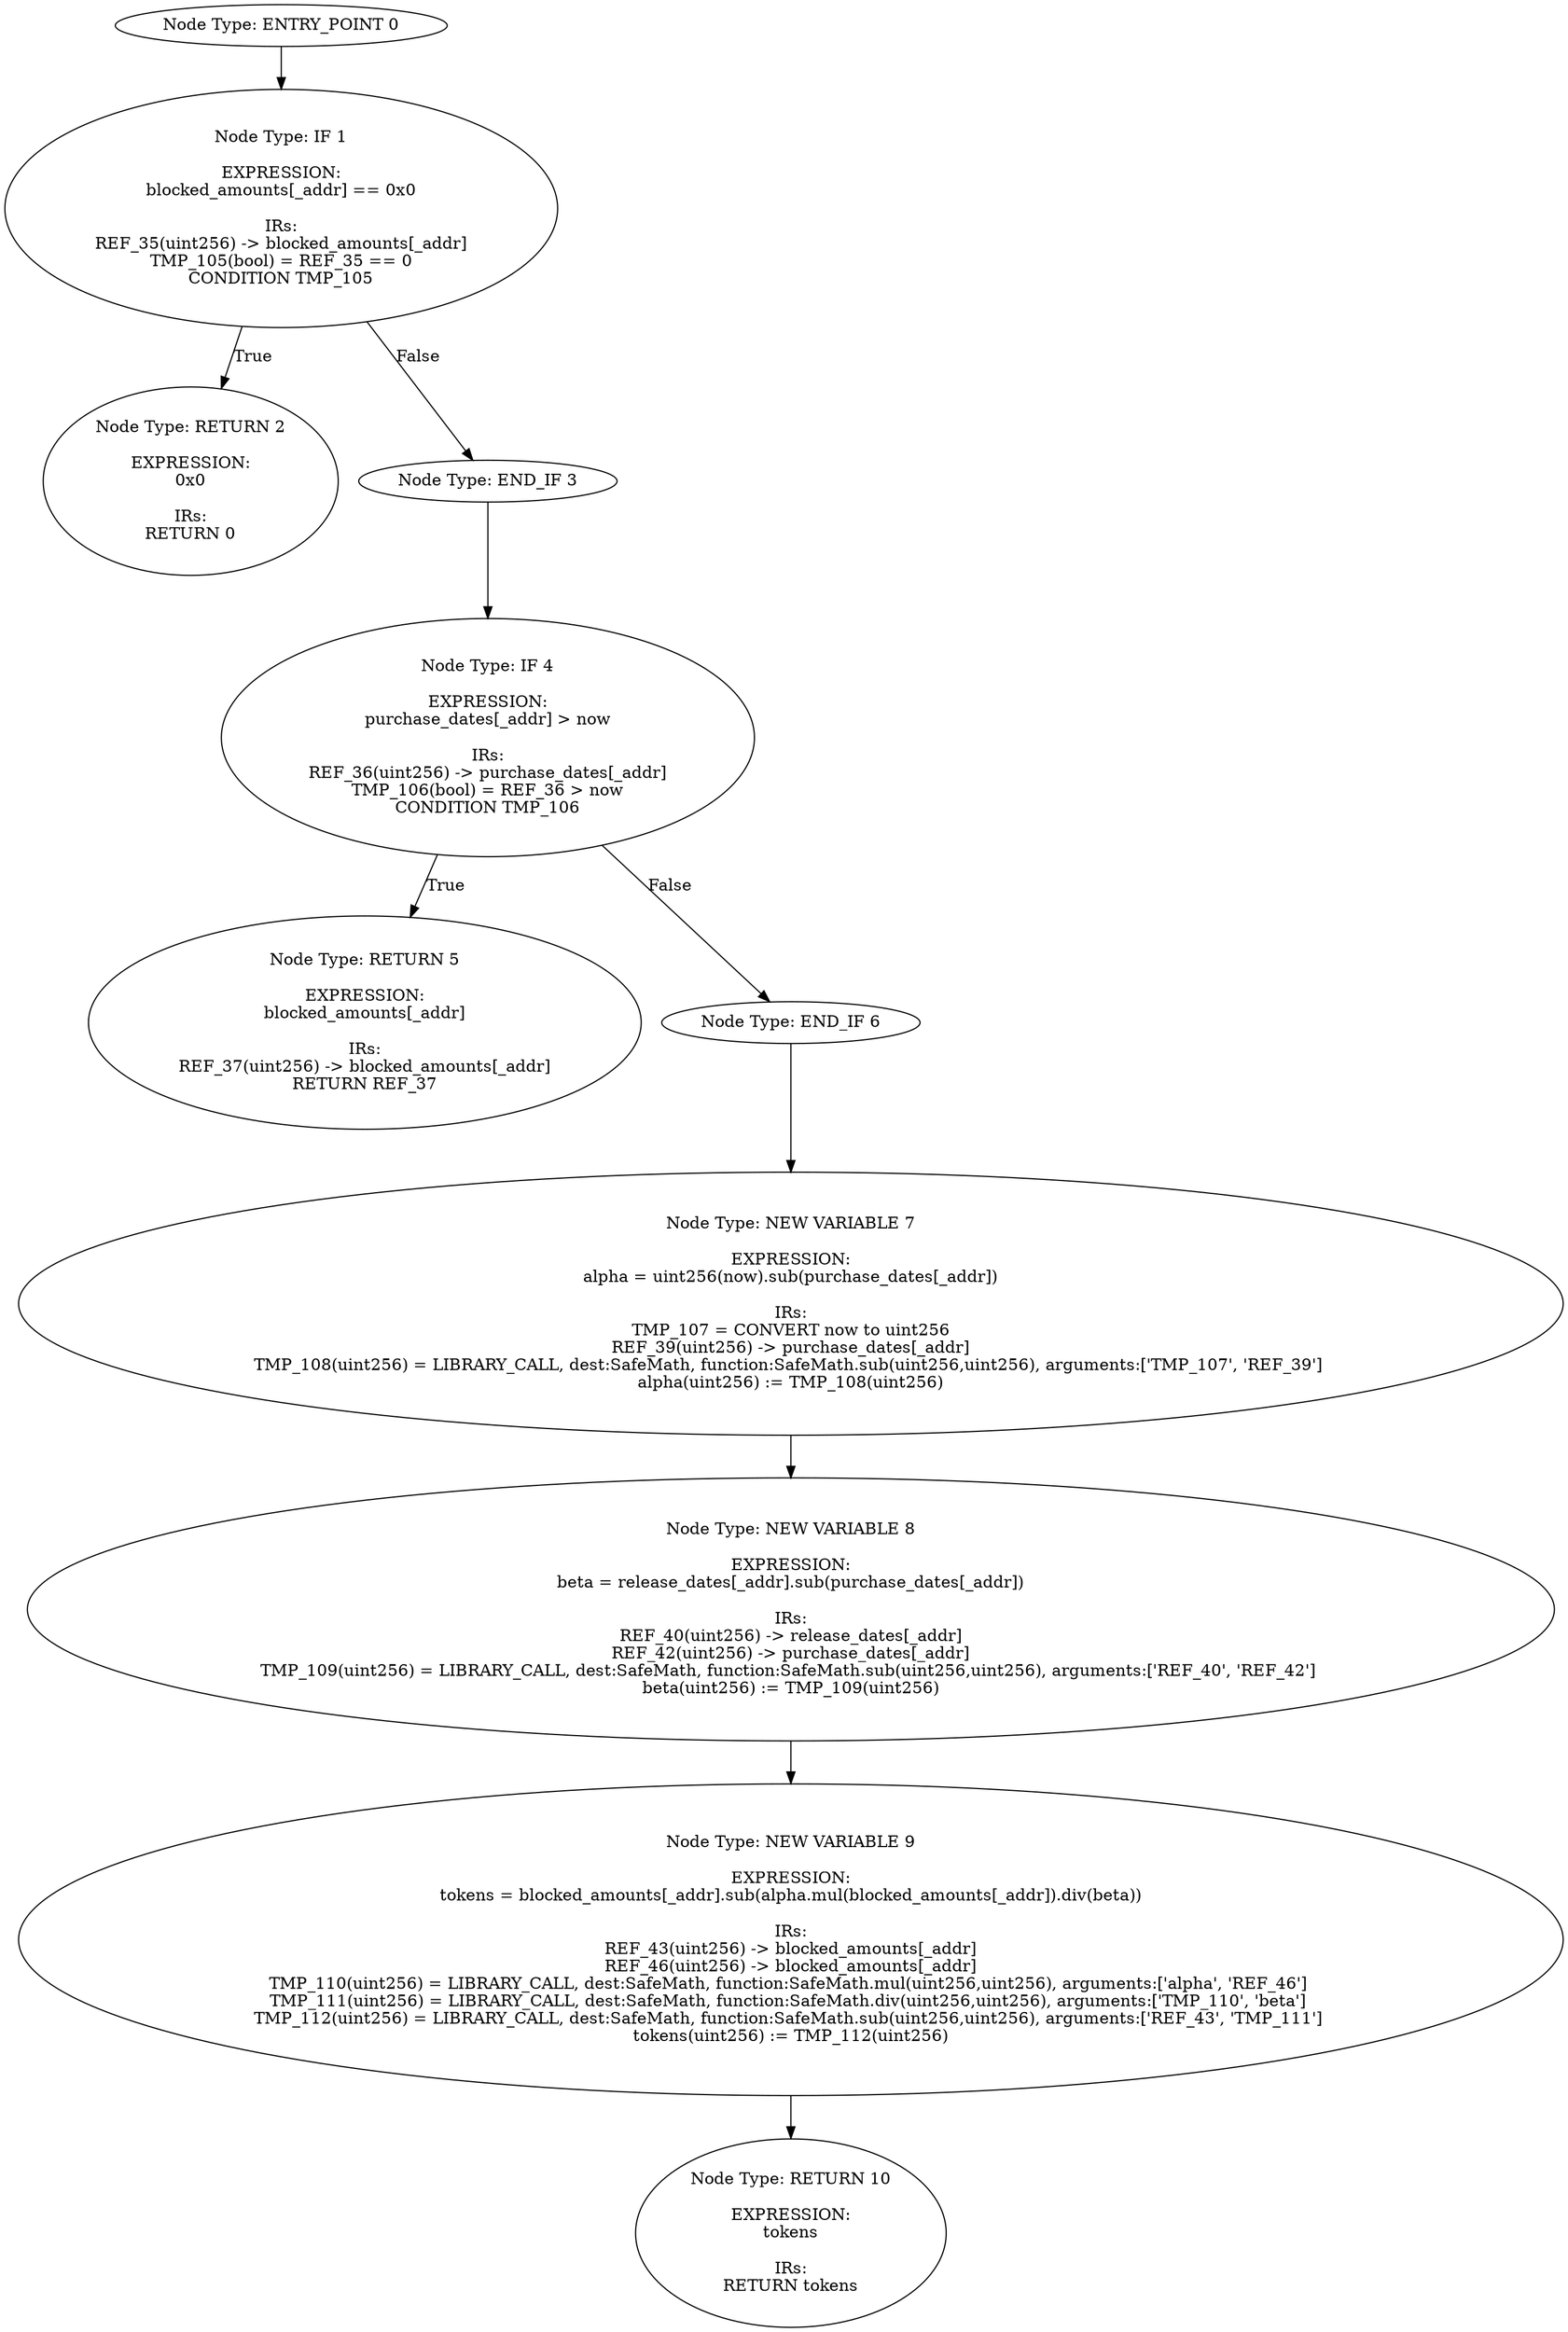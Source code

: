 digraph{
0[label="Node Type: ENTRY_POINT 0
"];
0->1;
1[label="Node Type: IF 1

EXPRESSION:
blocked_amounts[_addr] == 0x0

IRs:
REF_35(uint256) -> blocked_amounts[_addr]
TMP_105(bool) = REF_35 == 0
CONDITION TMP_105"];
1->2[label="True"];
1->3[label="False"];
2[label="Node Type: RETURN 2

EXPRESSION:
0x0

IRs:
RETURN 0"];
3[label="Node Type: END_IF 3
"];
3->4;
4[label="Node Type: IF 4

EXPRESSION:
purchase_dates[_addr] > now

IRs:
REF_36(uint256) -> purchase_dates[_addr]
TMP_106(bool) = REF_36 > now
CONDITION TMP_106"];
4->5[label="True"];
4->6[label="False"];
5[label="Node Type: RETURN 5

EXPRESSION:
blocked_amounts[_addr]

IRs:
REF_37(uint256) -> blocked_amounts[_addr]
RETURN REF_37"];
6[label="Node Type: END_IF 6
"];
6->7;
7[label="Node Type: NEW VARIABLE 7

EXPRESSION:
alpha = uint256(now).sub(purchase_dates[_addr])

IRs:
TMP_107 = CONVERT now to uint256
REF_39(uint256) -> purchase_dates[_addr]
TMP_108(uint256) = LIBRARY_CALL, dest:SafeMath, function:SafeMath.sub(uint256,uint256), arguments:['TMP_107', 'REF_39'] 
alpha(uint256) := TMP_108(uint256)"];
7->8;
8[label="Node Type: NEW VARIABLE 8

EXPRESSION:
beta = release_dates[_addr].sub(purchase_dates[_addr])

IRs:
REF_40(uint256) -> release_dates[_addr]
REF_42(uint256) -> purchase_dates[_addr]
TMP_109(uint256) = LIBRARY_CALL, dest:SafeMath, function:SafeMath.sub(uint256,uint256), arguments:['REF_40', 'REF_42'] 
beta(uint256) := TMP_109(uint256)"];
8->9;
9[label="Node Type: NEW VARIABLE 9

EXPRESSION:
tokens = blocked_amounts[_addr].sub(alpha.mul(blocked_amounts[_addr]).div(beta))

IRs:
REF_43(uint256) -> blocked_amounts[_addr]
REF_46(uint256) -> blocked_amounts[_addr]
TMP_110(uint256) = LIBRARY_CALL, dest:SafeMath, function:SafeMath.mul(uint256,uint256), arguments:['alpha', 'REF_46'] 
TMP_111(uint256) = LIBRARY_CALL, dest:SafeMath, function:SafeMath.div(uint256,uint256), arguments:['TMP_110', 'beta'] 
TMP_112(uint256) = LIBRARY_CALL, dest:SafeMath, function:SafeMath.sub(uint256,uint256), arguments:['REF_43', 'TMP_111'] 
tokens(uint256) := TMP_112(uint256)"];
9->10;
10[label="Node Type: RETURN 10

EXPRESSION:
tokens

IRs:
RETURN tokens"];
}
